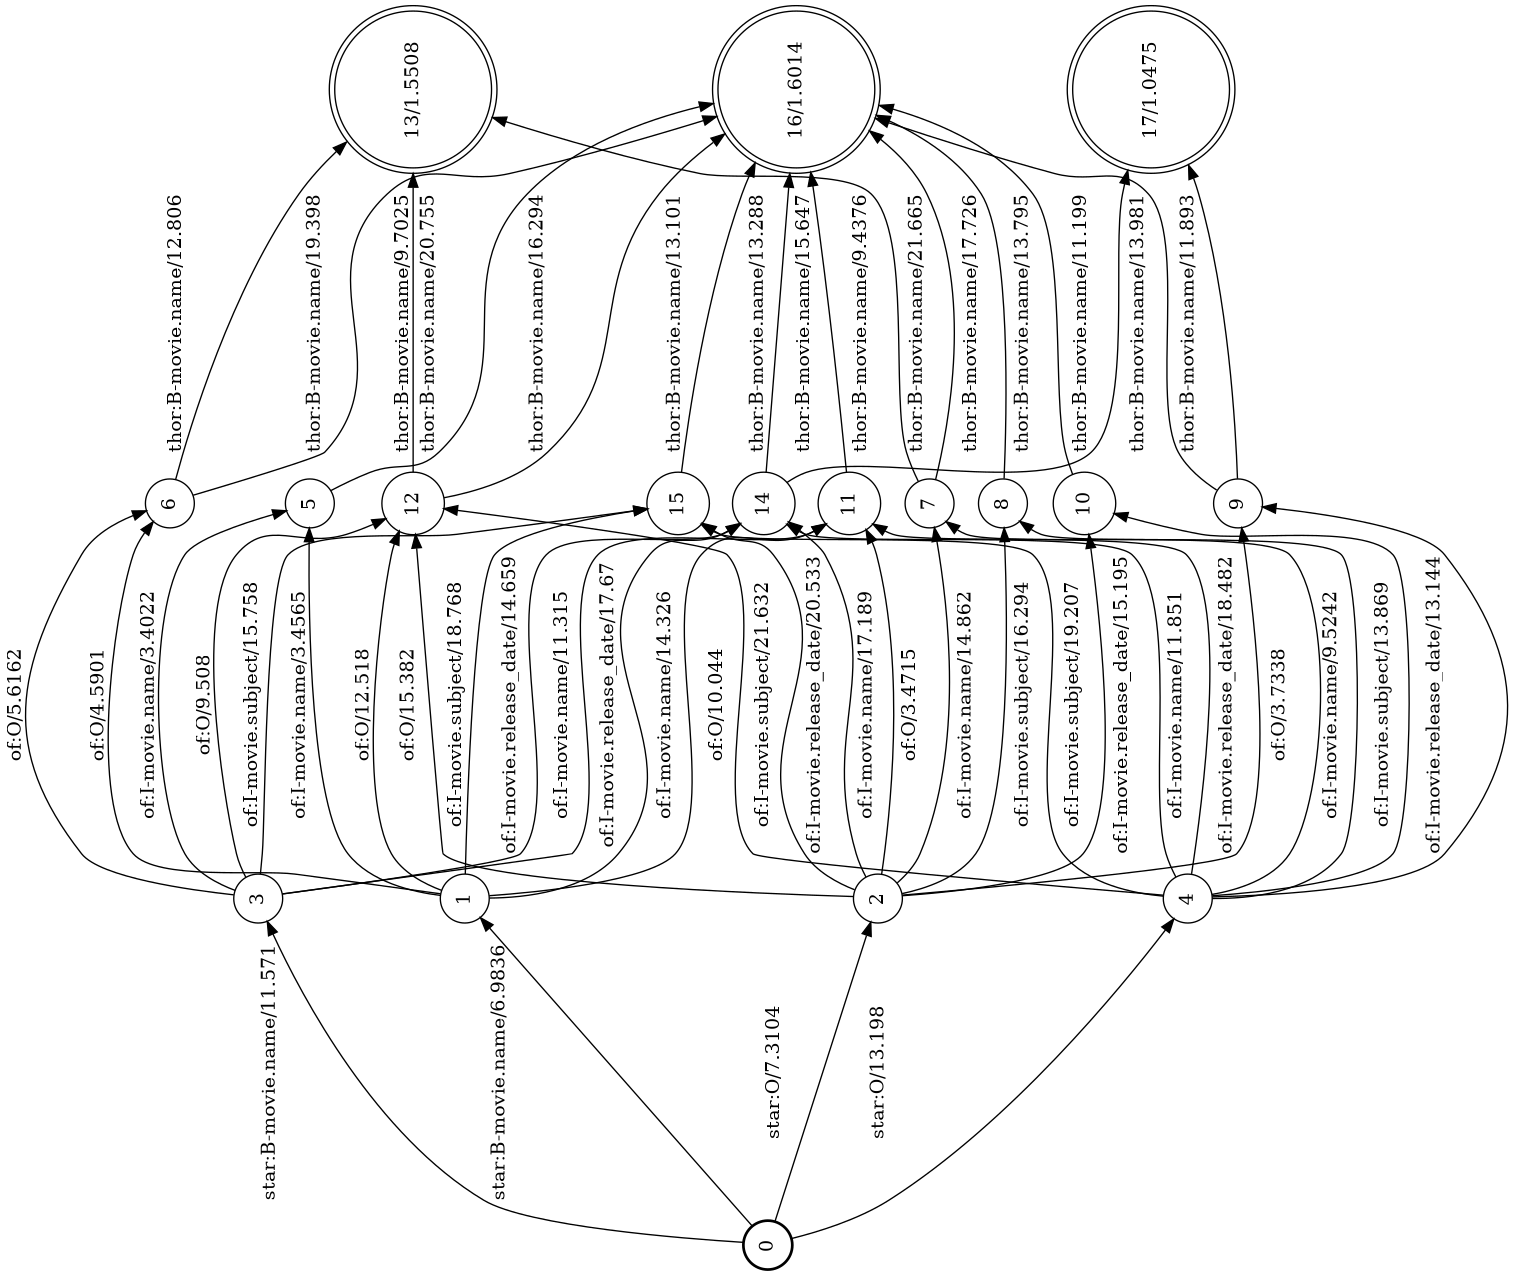 digraph FST {
rankdir = LR;
size = "8.5,11";
label = "";
center = 1;
orientation = Landscape;
ranksep = "0.4";
nodesep = "0.25";
0 [label = "0", shape = circle, style = bold, fontsize = 14]
	0 -> 4 [label = "star:O/13.198", fontsize = 14];
	0 -> 3 [label = "star:B-movie.name/11.571", fontsize = 14];
	0 -> 2 [label = "star:O/7.3104", fontsize = 14];
	0 -> 1 [label = "star:B-movie.name/6.9836", fontsize = 14];
1 [label = "1", shape = circle, style = solid, fontsize = 14]
	1 -> 11 [label = "of:I-movie.name/14.326", fontsize = 14];
	1 -> 14 [label = "of:I-movie.release_date/17.67", fontsize = 14];
	1 -> 15 [label = "of:I-movie.subject/18.768", fontsize = 14];
	1 -> 12 [label = "of:O/12.518", fontsize = 14];
	1 -> 6 [label = "of:O/4.5901", fontsize = 14];
	1 -> 5 [label = "of:I-movie.name/3.4565", fontsize = 14];
2 [label = "2", shape = circle, style = solid, fontsize = 14]
	2 -> 8 [label = "of:I-movie.name/14.862", fontsize = 14];
	2 -> 9 [label = "of:I-movie.release_date/18.482", fontsize = 14];
	2 -> 10 [label = "of:I-movie.subject/19.207", fontsize = 14];
	2 -> 11 [label = "of:I-movie.name/17.189", fontsize = 14];
	2 -> 14 [label = "of:I-movie.release_date/20.533", fontsize = 14];
	2 -> 15 [label = "of:I-movie.subject/21.632", fontsize = 14];
	2 -> 12 [label = "of:O/15.382", fontsize = 14];
	2 -> 7 [label = "of:O/3.4715", fontsize = 14];
3 [label = "3", shape = circle, style = solid, fontsize = 14]
	3 -> 12 [label = "of:O/9.508", fontsize = 14];
	3 -> 15 [label = "of:I-movie.subject/15.758", fontsize = 14];
	3 -> 14 [label = "of:I-movie.release_date/14.659", fontsize = 14];
	3 -> 11 [label = "of:I-movie.name/11.315", fontsize = 14];
	3 -> 6 [label = "of:O/5.6162", fontsize = 14];
	3 -> 5 [label = "of:I-movie.name/3.4022", fontsize = 14];
4 [label = "4", shape = circle, style = solid, fontsize = 14]
	4 -> 12 [label = "of:O/10.044", fontsize = 14];
	4 -> 15 [label = "of:I-movie.subject/16.294", fontsize = 14];
	4 -> 14 [label = "of:I-movie.release_date/15.195", fontsize = 14];
	4 -> 11 [label = "of:I-movie.name/11.851", fontsize = 14];
	4 -> 7 [label = "of:O/3.7338", fontsize = 14];
	4 -> 10 [label = "of:I-movie.subject/13.869", fontsize = 14];
	4 -> 9 [label = "of:I-movie.release_date/13.144", fontsize = 14];
	4 -> 8 [label = "of:I-movie.name/9.5242", fontsize = 14];
5 [label = "5", shape = circle, style = solid, fontsize = 14]
	5 -> 16 [label = "thor:B-movie.name/20.755", fontsize = 14];
6 [label = "6", shape = circle, style = solid, fontsize = 14]
	6 -> 13 [label = "thor:B-movie.name/12.806", fontsize = 14];
	6 -> 16 [label = "thor:B-movie.name/19.398", fontsize = 14];
7 [label = "7", shape = circle, style = solid, fontsize = 14]
	7 -> 16 [label = "thor:B-movie.name/21.665", fontsize = 14];
	7 -> 13 [label = "thor:B-movie.name/9.4376", fontsize = 14];
8 [label = "8", shape = circle, style = solid, fontsize = 14]
	8 -> 16 [label = "thor:B-movie.name/17.726", fontsize = 14];
9 [label = "9", shape = circle, style = solid, fontsize = 14]
	9 -> 17 [label = "thor:B-movie.name/11.893", fontsize = 14];
	9 -> 16 [label = "thor:B-movie.name/13.981", fontsize = 14];
10 [label = "10", shape = circle, style = solid, fontsize = 14]
	10 -> 16 [label = "thor:B-movie.name/13.795", fontsize = 14];
11 [label = "11", shape = circle, style = solid, fontsize = 14]
	11 -> 16 [label = "thor:B-movie.name/15.647", fontsize = 14];
12 [label = "12", shape = circle, style = solid, fontsize = 14]
	12 -> 16 [label = "thor:B-movie.name/16.294", fontsize = 14];
	12 -> 13 [label = "thor:B-movie.name/9.7025", fontsize = 14];
13 [label = "13/1.5508", shape = doublecircle, style = solid, fontsize = 14]
14 [label = "14", shape = circle, style = solid, fontsize = 14]
	14 -> 16 [label = "thor:B-movie.name/13.288", fontsize = 14];
	14 -> 17 [label = "thor:B-movie.name/11.199", fontsize = 14];
15 [label = "15", shape = circle, style = solid, fontsize = 14]
	15 -> 16 [label = "thor:B-movie.name/13.101", fontsize = 14];
16 [label = "16/1.6014", shape = doublecircle, style = solid, fontsize = 14]
17 [label = "17/1.0475", shape = doublecircle, style = solid, fontsize = 14]
}
